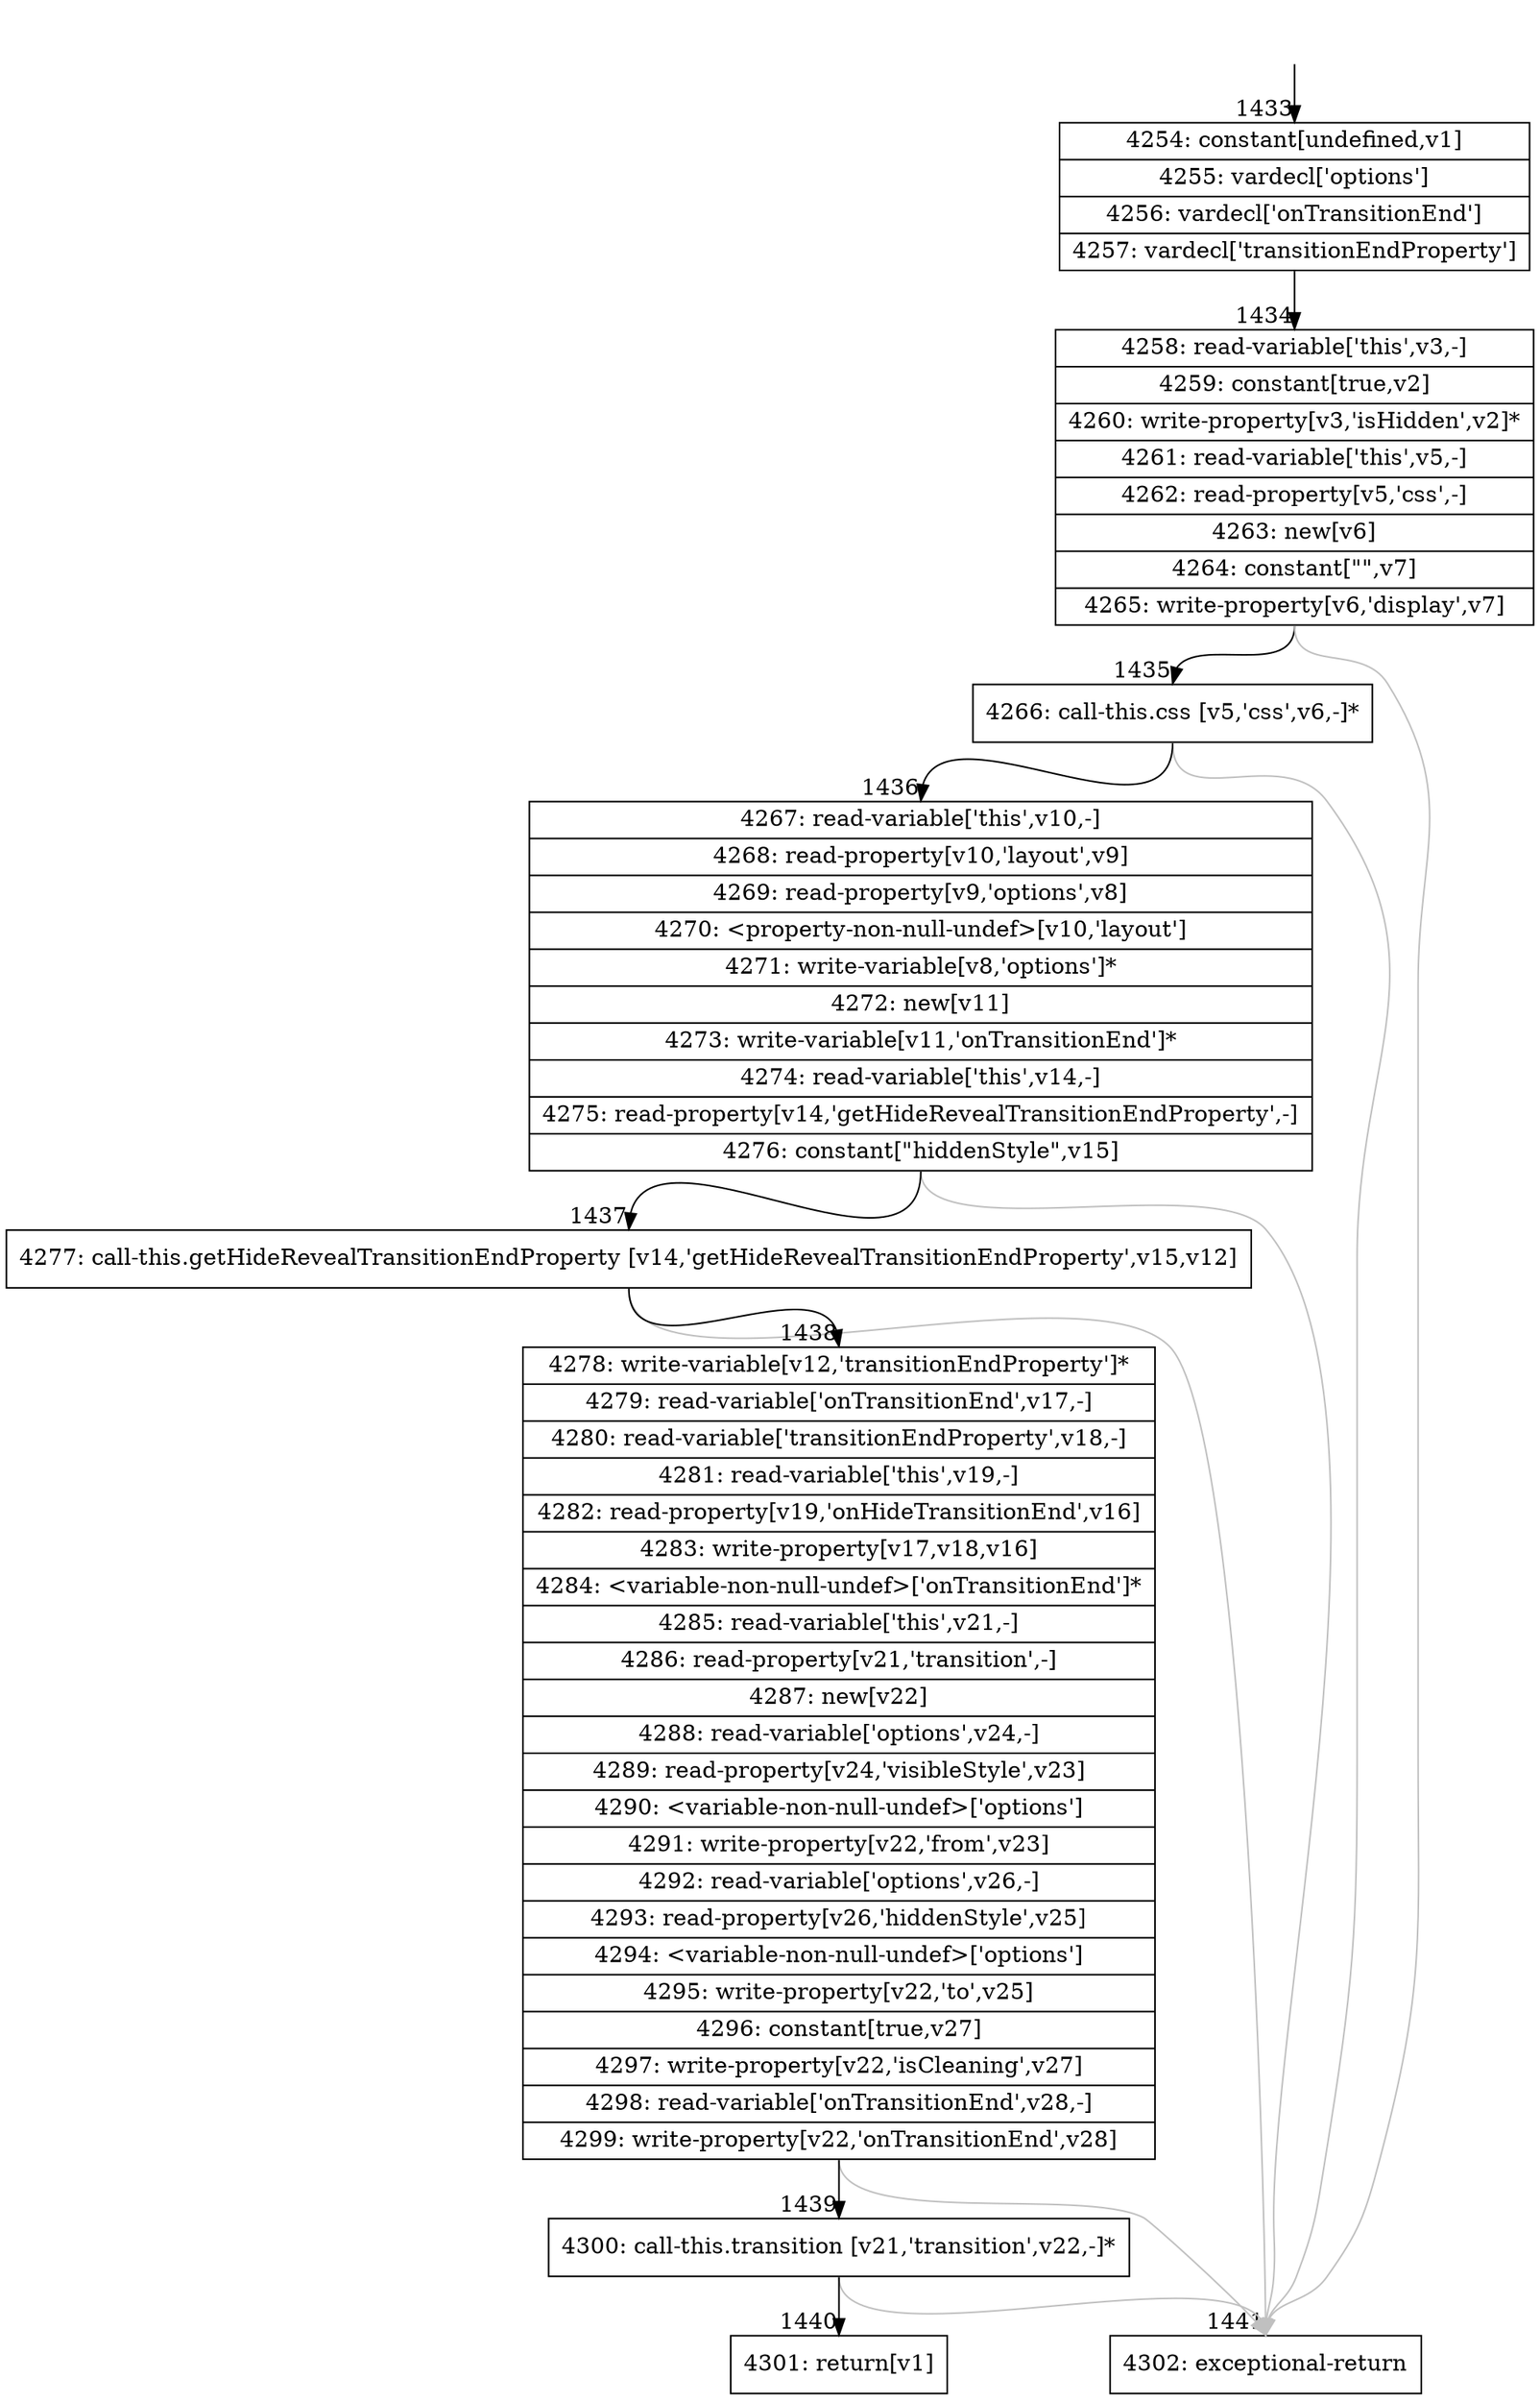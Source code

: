 digraph {
rankdir="TD"
BB_entry132[shape=none,label=""];
BB_entry132 -> BB1433 [tailport=s, headport=n, headlabel="    1433"]
BB1433 [shape=record label="{4254: constant[undefined,v1]|4255: vardecl['options']|4256: vardecl['onTransitionEnd']|4257: vardecl['transitionEndProperty']}" ] 
BB1433 -> BB1434 [tailport=s, headport=n, headlabel="      1434"]
BB1434 [shape=record label="{4258: read-variable['this',v3,-]|4259: constant[true,v2]|4260: write-property[v3,'isHidden',v2]*|4261: read-variable['this',v5,-]|4262: read-property[v5,'css',-]|4263: new[v6]|4264: constant[\"\",v7]|4265: write-property[v6,'display',v7]}" ] 
BB1434 -> BB1435 [tailport=s, headport=n, headlabel="      1435"]
BB1434 -> BB1441 [tailport=s, headport=n, color=gray, headlabel="      1441"]
BB1435 [shape=record label="{4266: call-this.css [v5,'css',v6,-]*}" ] 
BB1435 -> BB1436 [tailport=s, headport=n, headlabel="      1436"]
BB1435 -> BB1441 [tailport=s, headport=n, color=gray]
BB1436 [shape=record label="{4267: read-variable['this',v10,-]|4268: read-property[v10,'layout',v9]|4269: read-property[v9,'options',v8]|4270: \<property-non-null-undef\>[v10,'layout']|4271: write-variable[v8,'options']*|4272: new[v11]|4273: write-variable[v11,'onTransitionEnd']*|4274: read-variable['this',v14,-]|4275: read-property[v14,'getHideRevealTransitionEndProperty',-]|4276: constant[\"hiddenStyle\",v15]}" ] 
BB1436 -> BB1437 [tailport=s, headport=n, headlabel="      1437"]
BB1436 -> BB1441 [tailport=s, headport=n, color=gray]
BB1437 [shape=record label="{4277: call-this.getHideRevealTransitionEndProperty [v14,'getHideRevealTransitionEndProperty',v15,v12]}" ] 
BB1437 -> BB1438 [tailport=s, headport=n, headlabel="      1438"]
BB1437 -> BB1441 [tailport=s, headport=n, color=gray]
BB1438 [shape=record label="{4278: write-variable[v12,'transitionEndProperty']*|4279: read-variable['onTransitionEnd',v17,-]|4280: read-variable['transitionEndProperty',v18,-]|4281: read-variable['this',v19,-]|4282: read-property[v19,'onHideTransitionEnd',v16]|4283: write-property[v17,v18,v16]|4284: \<variable-non-null-undef\>['onTransitionEnd']*|4285: read-variable['this',v21,-]|4286: read-property[v21,'transition',-]|4287: new[v22]|4288: read-variable['options',v24,-]|4289: read-property[v24,'visibleStyle',v23]|4290: \<variable-non-null-undef\>['options']|4291: write-property[v22,'from',v23]|4292: read-variable['options',v26,-]|4293: read-property[v26,'hiddenStyle',v25]|4294: \<variable-non-null-undef\>['options']|4295: write-property[v22,'to',v25]|4296: constant[true,v27]|4297: write-property[v22,'isCleaning',v27]|4298: read-variable['onTransitionEnd',v28,-]|4299: write-property[v22,'onTransitionEnd',v28]}" ] 
BB1438 -> BB1439 [tailport=s, headport=n, headlabel="      1439"]
BB1438 -> BB1441 [tailport=s, headport=n, color=gray]
BB1439 [shape=record label="{4300: call-this.transition [v21,'transition',v22,-]*}" ] 
BB1439 -> BB1440 [tailport=s, headport=n, headlabel="      1440"]
BB1439 -> BB1441 [tailport=s, headport=n, color=gray]
BB1440 [shape=record label="{4301: return[v1]}" ] 
BB1441 [shape=record label="{4302: exceptional-return}" ] 
//#$~ 2008
}
